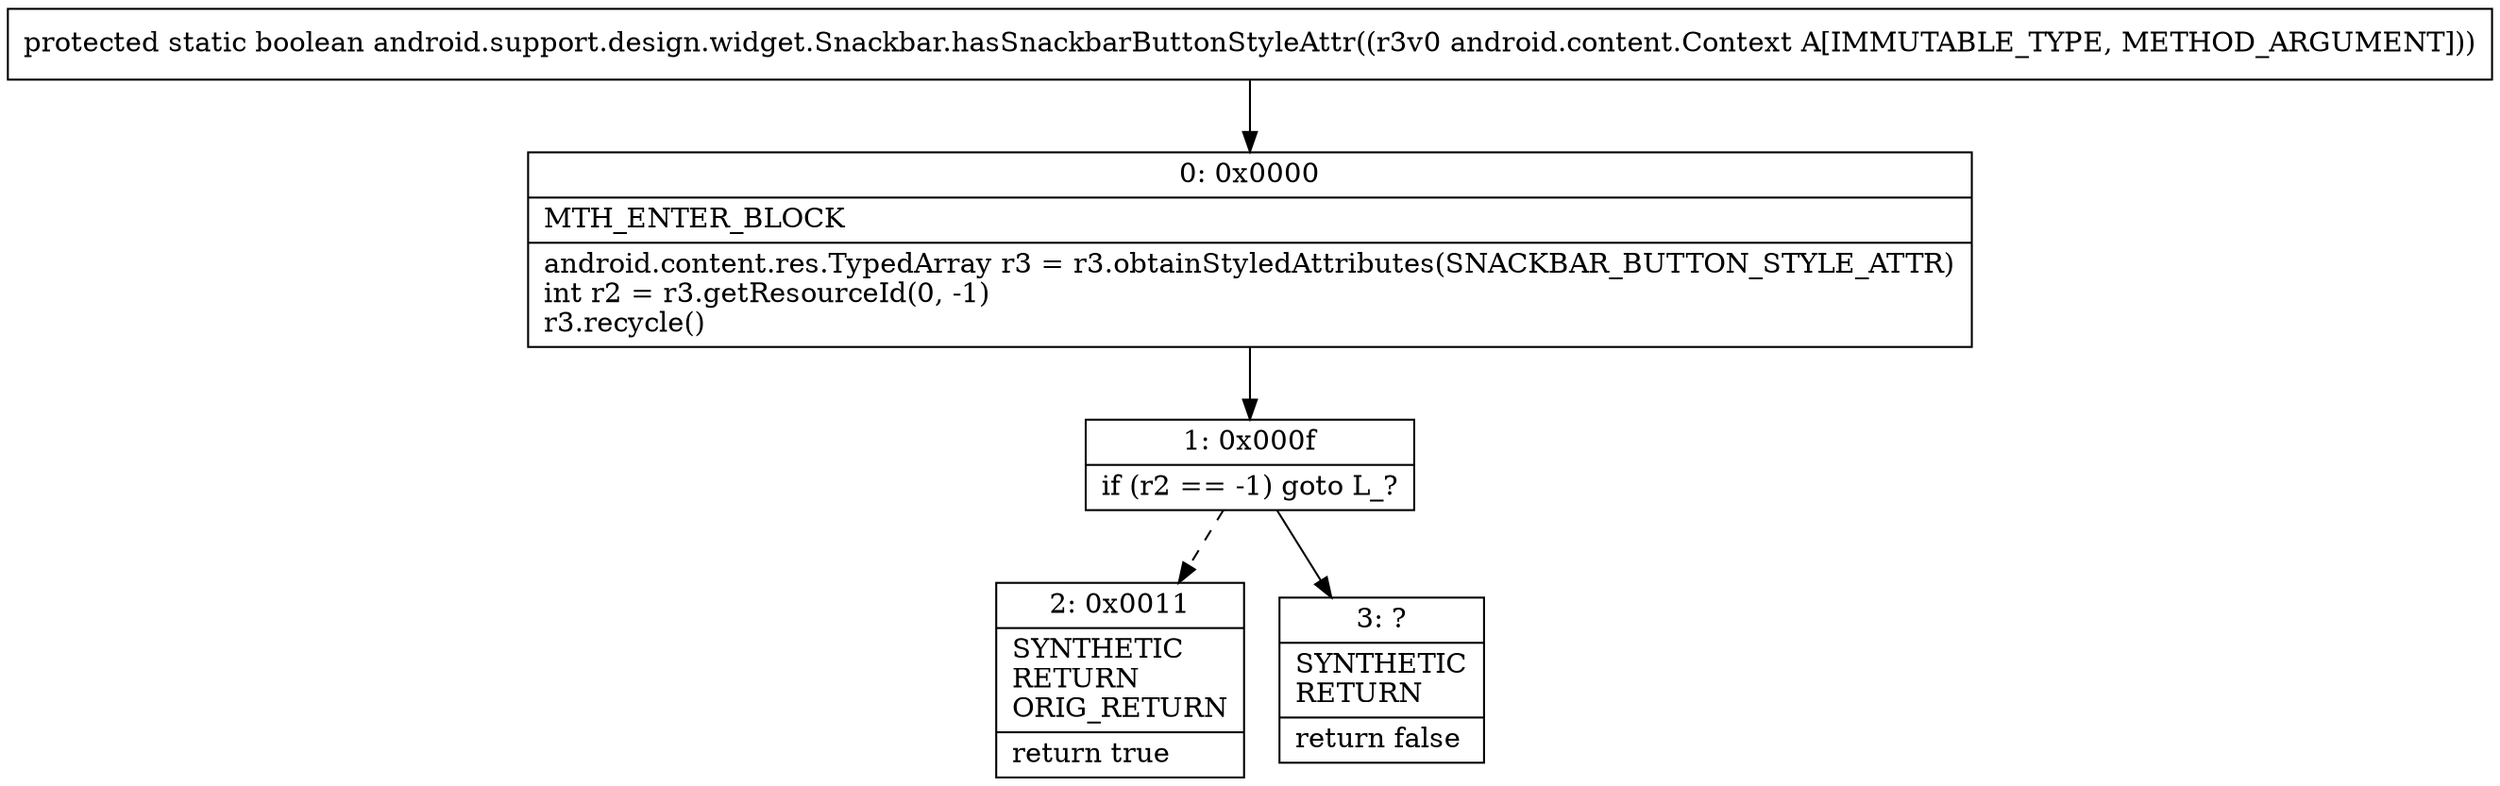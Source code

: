 digraph "CFG forandroid.support.design.widget.Snackbar.hasSnackbarButtonStyleAttr(Landroid\/content\/Context;)Z" {
Node_0 [shape=record,label="{0\:\ 0x0000|MTH_ENTER_BLOCK\l|android.content.res.TypedArray r3 = r3.obtainStyledAttributes(SNACKBAR_BUTTON_STYLE_ATTR)\lint r2 = r3.getResourceId(0, \-1)\lr3.recycle()\l}"];
Node_1 [shape=record,label="{1\:\ 0x000f|if (r2 == \-1) goto L_?\l}"];
Node_2 [shape=record,label="{2\:\ 0x0011|SYNTHETIC\lRETURN\lORIG_RETURN\l|return true\l}"];
Node_3 [shape=record,label="{3\:\ ?|SYNTHETIC\lRETURN\l|return false\l}"];
MethodNode[shape=record,label="{protected static boolean android.support.design.widget.Snackbar.hasSnackbarButtonStyleAttr((r3v0 android.content.Context A[IMMUTABLE_TYPE, METHOD_ARGUMENT])) }"];
MethodNode -> Node_0;
Node_0 -> Node_1;
Node_1 -> Node_2[style=dashed];
Node_1 -> Node_3;
}

